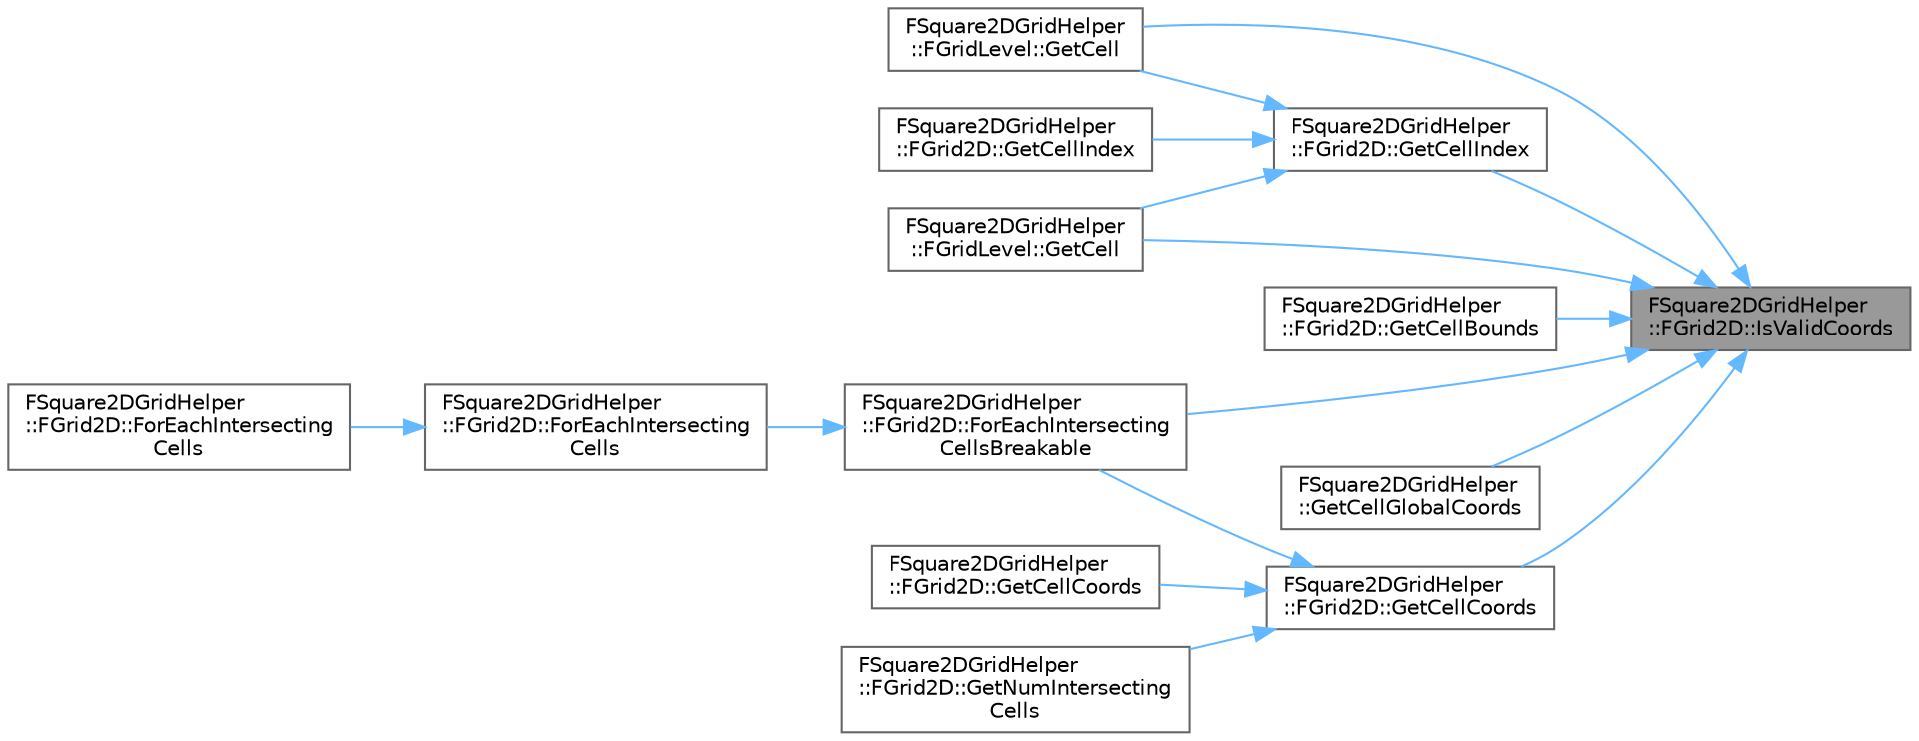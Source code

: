 digraph "FSquare2DGridHelper::FGrid2D::IsValidCoords"
{
 // INTERACTIVE_SVG=YES
 // LATEX_PDF_SIZE
  bgcolor="transparent";
  edge [fontname=Helvetica,fontsize=10,labelfontname=Helvetica,labelfontsize=10];
  node [fontname=Helvetica,fontsize=10,shape=box,height=0.2,width=0.4];
  rankdir="RL";
  Node1 [id="Node000001",label="FSquare2DGridHelper\l::FGrid2D::IsValidCoords",height=0.2,width=0.4,color="gray40", fillcolor="grey60", style="filled", fontcolor="black",tooltip="Validate that the coordinates fit the grid size."];
  Node1 -> Node2 [id="edge1_Node000001_Node000002",dir="back",color="steelblue1",style="solid",tooltip=" "];
  Node2 [id="Node000002",label="FSquare2DGridHelper\l::FGrid2D::ForEachIntersecting\lCellsBreakable",height=0.2,width=0.4,color="grey40", fillcolor="white", style="filled",URL="$de/d59/structFSquare2DGridHelper_1_1FGrid2D.html#a38b4a4124ab11d88da3aa4edb12f5135",tooltip="Runs a function on all intersecting cells for the provided box."];
  Node2 -> Node3 [id="edge2_Node000002_Node000003",dir="back",color="steelblue1",style="solid",tooltip=" "];
  Node3 [id="Node000003",label="FSquare2DGridHelper\l::FGrid2D::ForEachIntersecting\lCells",height=0.2,width=0.4,color="grey40", fillcolor="white", style="filled",URL="$de/d59/structFSquare2DGridHelper_1_1FGrid2D.html#a2116f9f50ac8334ee9560bfd5f0233ae",tooltip=" "];
  Node3 -> Node4 [id="edge3_Node000003_Node000004",dir="back",color="steelblue1",style="solid",tooltip=" "];
  Node4 [id="Node000004",label="FSquare2DGridHelper\l::FGrid2D::ForEachIntersecting\lCells",height=0.2,width=0.4,color="grey40", fillcolor="white", style="filled",URL="$de/d59/structFSquare2DGridHelper_1_1FGrid2D.html#a3a1f3792283293061b0c39c82c1193fc",tooltip="Runs a function on all intersecting cells for the provided sphere."];
  Node1 -> Node5 [id="edge4_Node000001_Node000005",dir="back",color="steelblue1",style="solid",tooltip=" "];
  Node5 [id="Node000005",label="FSquare2DGridHelper\l::FGridLevel::GetCell",height=0.2,width=0.4,color="grey40", fillcolor="white", style="filled",URL="$d1/de8/structFSquare2DGridHelper_1_1FGridLevel.html#a62d08261131bc2c03adaa2fd5d918954",tooltip="Returns the cell at the specified grid coordinate."];
  Node1 -> Node6 [id="edge5_Node000001_Node000006",dir="back",color="steelblue1",style="solid",tooltip=" "];
  Node6 [id="Node000006",label="FSquare2DGridHelper\l::FGridLevel::GetCell",height=0.2,width=0.4,color="grey40", fillcolor="white", style="filled",URL="$d1/de8/structFSquare2DGridHelper_1_1FGridLevel.html#ad15f32c4ec0992ddf2f8d4fd3f1f0ec2",tooltip="Returns the cell at the specified grid coordinate."];
  Node1 -> Node7 [id="edge6_Node000001_Node000007",dir="back",color="steelblue1",style="solid",tooltip=" "];
  Node7 [id="Node000007",label="FSquare2DGridHelper\l::FGrid2D::GetCellBounds",height=0.2,width=0.4,color="grey40", fillcolor="white", style="filled",URL="$de/d59/structFSquare2DGridHelper_1_1FGrid2D.html#a153da585674ebb62a4488cdca5bdcc99",tooltip="Returns the cell bounds."];
  Node1 -> Node8 [id="edge7_Node000001_Node000008",dir="back",color="steelblue1",style="solid",tooltip=" "];
  Node8 [id="Node000008",label="FSquare2DGridHelper\l::FGrid2D::GetCellCoords",height=0.2,width=0.4,color="grey40", fillcolor="white", style="filled",URL="$de/d59/structFSquare2DGridHelper_1_1FGrid2D.html#a7aeb501a259b02b578ec4efe7f04cda6",tooltip="Returns the cell coordinates of the provided position."];
  Node8 -> Node2 [id="edge8_Node000008_Node000002",dir="back",color="steelblue1",style="solid",tooltip=" "];
  Node8 -> Node9 [id="edge9_Node000008_Node000009",dir="back",color="steelblue1",style="solid",tooltip=" "];
  Node9 [id="Node000009",label="FSquare2DGridHelper\l::FGrid2D::GetCellCoords",height=0.2,width=0.4,color="grey40", fillcolor="white", style="filled",URL="$de/d59/structFSquare2DGridHelper_1_1FGrid2D.html#a86f7c30ca1ee8edc4432d7b005e0e836",tooltip="Returns the cells coordinates of the provided box."];
  Node8 -> Node10 [id="edge10_Node000008_Node000010",dir="back",color="steelblue1",style="solid",tooltip=" "];
  Node10 [id="Node000010",label="FSquare2DGridHelper\l::FGrid2D::GetNumIntersecting\lCells",height=0.2,width=0.4,color="grey40", fillcolor="white", style="filled",URL="$de/d59/structFSquare2DGridHelper_1_1FGrid2D.html#a0e44bd060d31f5f40cb1a3584c4be5e9",tooltip="Get the number of intersecting cells of the provided box."];
  Node1 -> Node11 [id="edge11_Node000001_Node000011",dir="back",color="steelblue1",style="solid",tooltip=" "];
  Node11 [id="Node000011",label="FSquare2DGridHelper\l::GetCellGlobalCoords",height=0.2,width=0.4,color="grey40", fillcolor="white", style="filled",URL="$d1/d4e/structFSquare2DGridHelper.html#a3457e238a1475fcf4f34f47d27b5c627",tooltip="Returns the cell global coordinates."];
  Node1 -> Node12 [id="edge12_Node000001_Node000012",dir="back",color="steelblue1",style="solid",tooltip=" "];
  Node12 [id="Node000012",label="FSquare2DGridHelper\l::FGrid2D::GetCellIndex",height=0.2,width=0.4,color="grey40", fillcolor="white", style="filled",URL="$de/d59/structFSquare2DGridHelper_1_1FGrid2D.html#a1207bc81748a0315fac967b7667891be",tooltip="Returns the cell index of the provided coords."];
  Node12 -> Node5 [id="edge13_Node000012_Node000005",dir="back",color="steelblue1",style="solid",tooltip=" "];
  Node12 -> Node6 [id="edge14_Node000012_Node000006",dir="back",color="steelblue1",style="solid",tooltip=" "];
  Node12 -> Node13 [id="edge15_Node000012_Node000013",dir="back",color="steelblue1",style="solid",tooltip=" "];
  Node13 [id="Node000013",label="FSquare2DGridHelper\l::FGrid2D::GetCellIndex",height=0.2,width=0.4,color="grey40", fillcolor="white", style="filled",URL="$de/d59/structFSquare2DGridHelper_1_1FGrid2D.html#a39c21978b75796d6328c53a3a2dbd534",tooltip="Returns the cell index of the provided position."];
}
